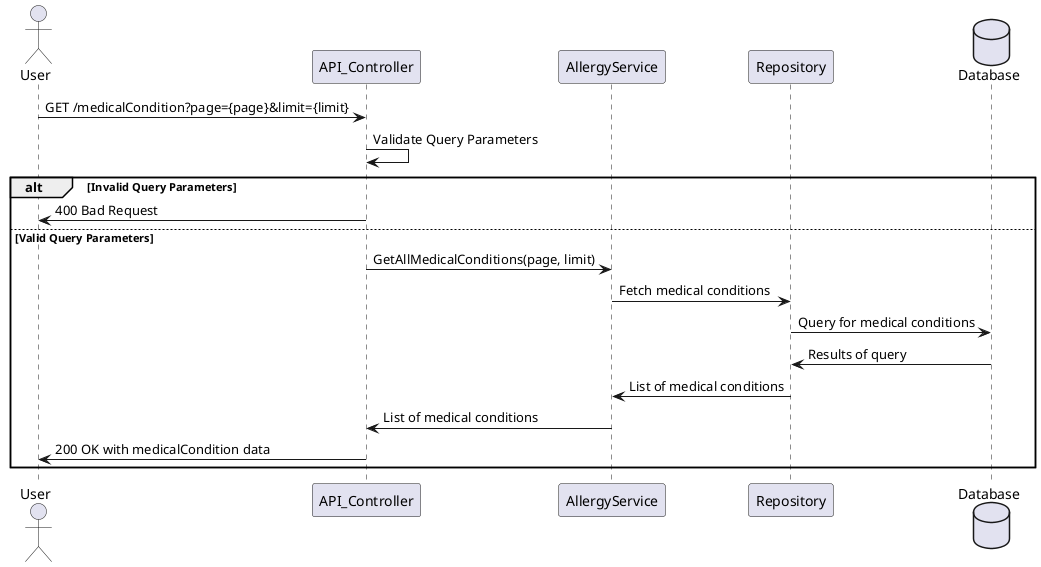 @startuml
actor User
participant API_Controller
participant AllergyService
participant Repository
database Database

User -> API_Controller: GET /medicalCondition?page={page}&limit={limit}
API_Controller -> API_Controller: Validate Query Parameters
alt Invalid Query Parameters
    API_Controller -> User: 400 Bad Request
else Valid Query Parameters
    API_Controller -> AllergyService: GetAllMedicalConditions(page, limit)
    AllergyService -> Repository: Fetch medical conditions
    Repository -> Database: Query for medical conditions
    Database -> Repository: Results of query
    Repository -> AllergyService: List of medical conditions
    AllergyService -> API_Controller: List of medical conditions
    API_Controller -> User: 200 OK with medicalCondition data
end
@enduml
